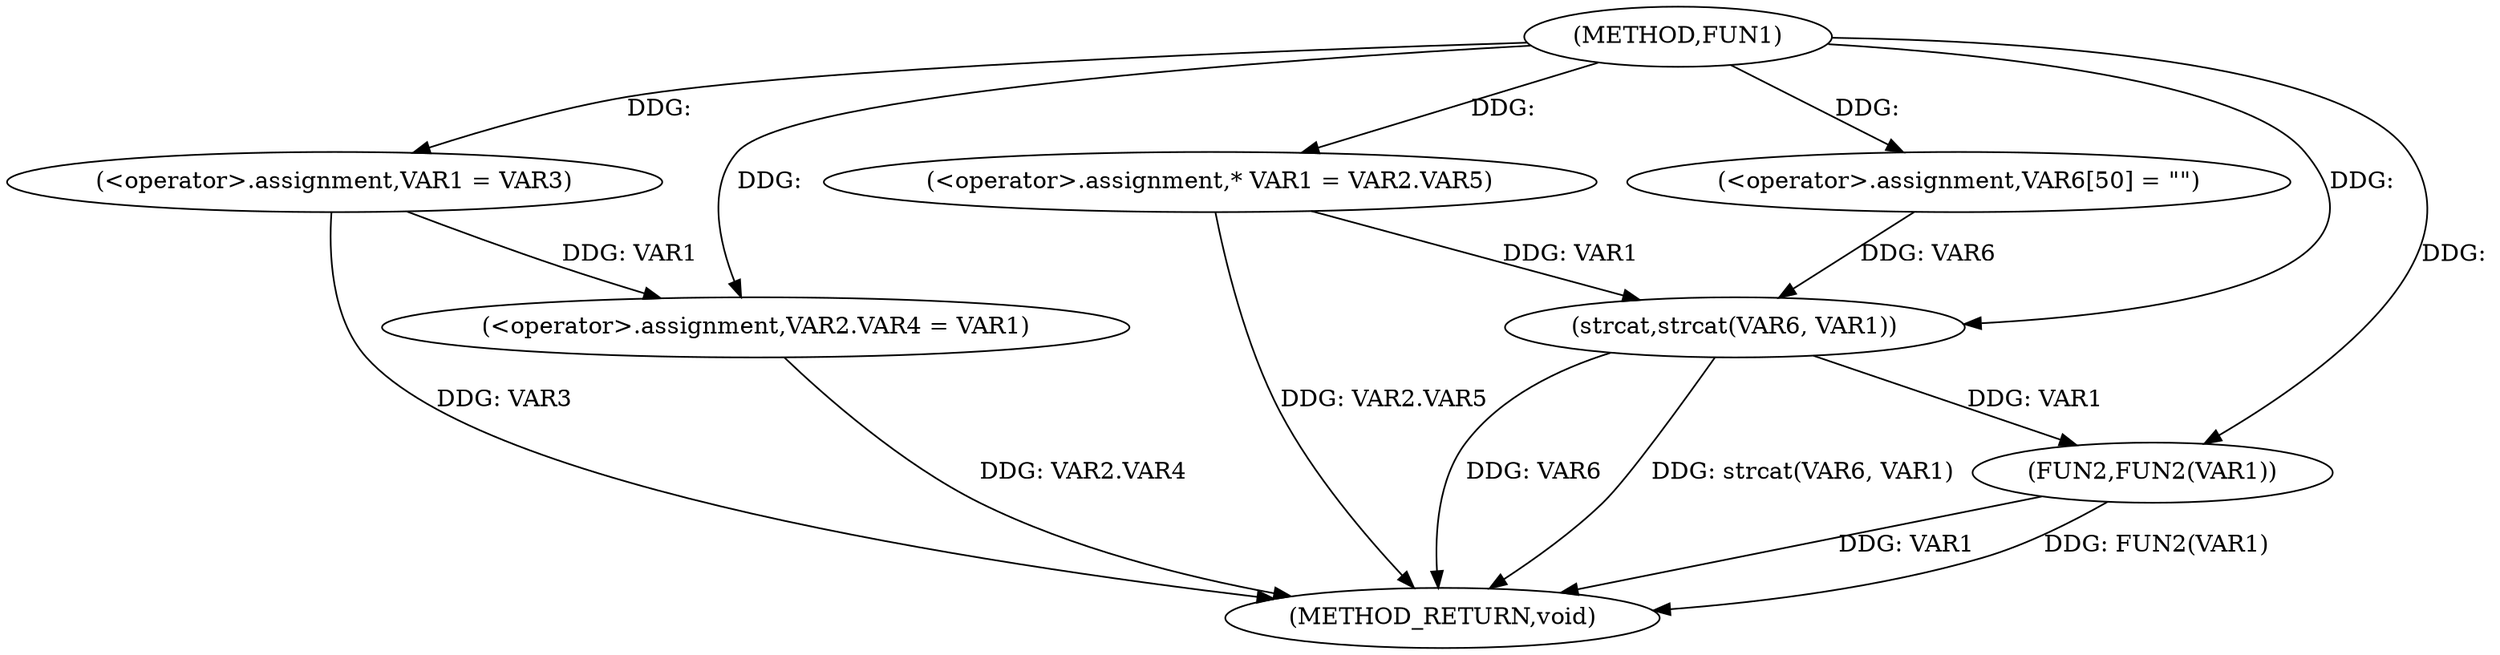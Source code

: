 digraph FUN1 {  
"1000100" [label = "(METHOD,FUN1)" ]
"1000130" [label = "(METHOD_RETURN,void)" ]
"1000105" [label = "(<operator>.assignment,VAR1 = VAR3)" ]
"1000108" [label = "(<operator>.assignment,VAR2.VAR4 = VAR1)" ]
"1000115" [label = "(<operator>.assignment,* VAR1 = VAR2.VAR5)" ]
"1000122" [label = "(<operator>.assignment,VAR6[50] = \"\")" ]
"1000125" [label = "(strcat,strcat(VAR6, VAR1))" ]
"1000128" [label = "(FUN2,FUN2(VAR1))" ]
  "1000115" -> "1000130"  [ label = "DDG: VAR2.VAR5"] 
  "1000125" -> "1000130"  [ label = "DDG: VAR6"] 
  "1000125" -> "1000130"  [ label = "DDG: strcat(VAR6, VAR1)"] 
  "1000105" -> "1000130"  [ label = "DDG: VAR3"] 
  "1000128" -> "1000130"  [ label = "DDG: VAR1"] 
  "1000128" -> "1000130"  [ label = "DDG: FUN2(VAR1)"] 
  "1000108" -> "1000130"  [ label = "DDG: VAR2.VAR4"] 
  "1000100" -> "1000105"  [ label = "DDG: "] 
  "1000105" -> "1000108"  [ label = "DDG: VAR1"] 
  "1000100" -> "1000108"  [ label = "DDG: "] 
  "1000100" -> "1000115"  [ label = "DDG: "] 
  "1000100" -> "1000122"  [ label = "DDG: "] 
  "1000122" -> "1000125"  [ label = "DDG: VAR6"] 
  "1000100" -> "1000125"  [ label = "DDG: "] 
  "1000115" -> "1000125"  [ label = "DDG: VAR1"] 
  "1000125" -> "1000128"  [ label = "DDG: VAR1"] 
  "1000100" -> "1000128"  [ label = "DDG: "] 
}
